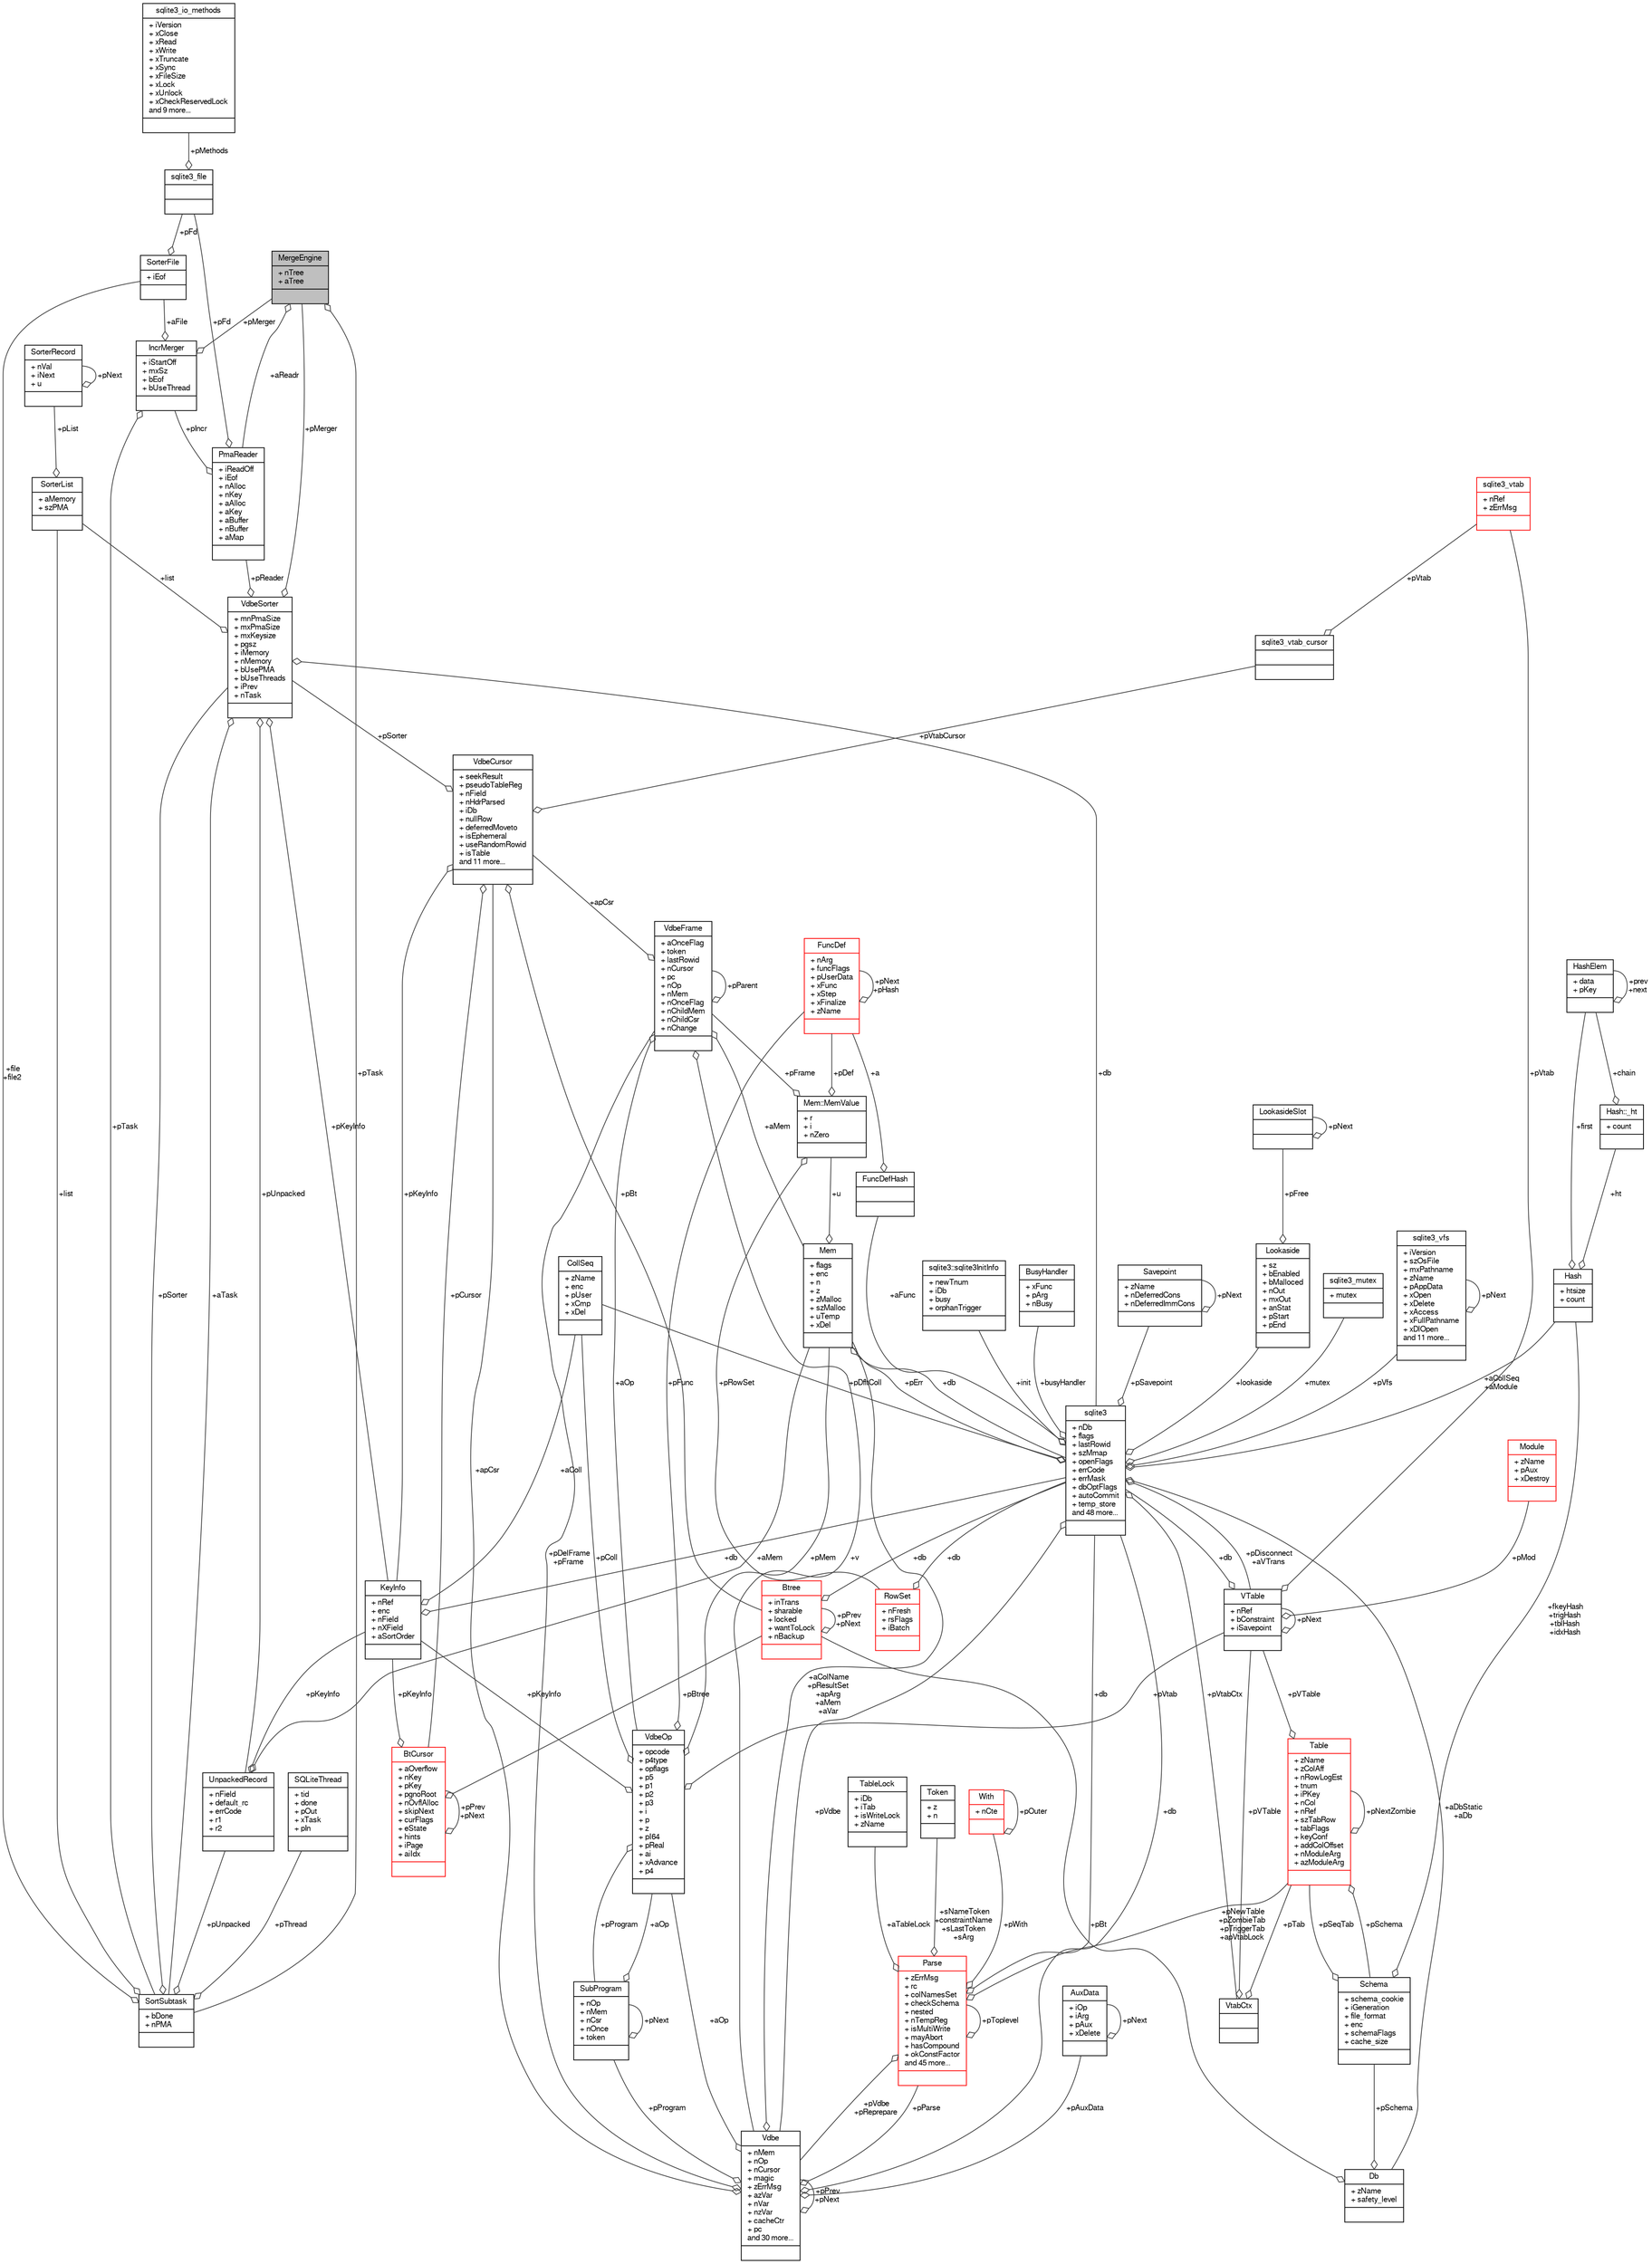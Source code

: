 digraph "MergeEngine"
{
  edge [fontname="FreeSans",fontsize="10",labelfontname="FreeSans",labelfontsize="10"];
  node [fontname="FreeSans",fontsize="10",shape=record];
  Node1 [label="{MergeEngine\n|+ nTree\l+ aTree\l|}",height=0.2,width=0.4,color="black", fillcolor="grey75", style="filled", fontcolor="black"];
  Node2 -> Node1 [color="grey25",fontsize="10",style="solid",label=" +aReadr" ,arrowhead="odiamond",fontname="FreeSans"];
  Node2 [label="{PmaReader\n|+ iReadOff\l+ iEof\l+ nAlloc\l+ nKey\l+ aAlloc\l+ aKey\l+ aBuffer\l+ nBuffer\l+ aMap\l|}",height=0.2,width=0.4,color="black", fillcolor="white", style="filled",URL="$structPmaReader.html"];
  Node3 -> Node2 [color="grey25",fontsize="10",style="solid",label=" +pFd" ,arrowhead="odiamond",fontname="FreeSans"];
  Node3 [label="{sqlite3_file\n||}",height=0.2,width=0.4,color="black", fillcolor="white", style="filled",URL="$structsqlite3__file.html"];
  Node4 -> Node3 [color="grey25",fontsize="10",style="solid",label=" +pMethods" ,arrowhead="odiamond",fontname="FreeSans"];
  Node4 [label="{sqlite3_io_methods\n|+ iVersion\l+ xClose\l+ xRead\l+ xWrite\l+ xTruncate\l+ xSync\l+ xFileSize\l+ xLock\l+ xUnlock\l+ xCheckReservedLock\land 9 more...\l|}",height=0.2,width=0.4,color="black", fillcolor="white", style="filled",URL="$structsqlite3__io__methods.html"];
  Node5 -> Node2 [color="grey25",fontsize="10",style="solid",label=" +pIncr" ,arrowhead="odiamond",fontname="FreeSans"];
  Node5 [label="{IncrMerger\n|+ iStartOff\l+ mxSz\l+ bEof\l+ bUseThread\l|}",height=0.2,width=0.4,color="black", fillcolor="white", style="filled",URL="$structIncrMerger.html"];
  Node1 -> Node5 [color="grey25",fontsize="10",style="solid",label=" +pMerger" ,arrowhead="odiamond",fontname="FreeSans"];
  Node6 -> Node5 [color="grey25",fontsize="10",style="solid",label=" +aFile" ,arrowhead="odiamond",fontname="FreeSans"];
  Node6 [label="{SorterFile\n|+ iEof\l|}",height=0.2,width=0.4,color="black", fillcolor="white", style="filled",URL="$structSorterFile.html"];
  Node3 -> Node6 [color="grey25",fontsize="10",style="solid",label=" +pFd" ,arrowhead="odiamond",fontname="FreeSans"];
  Node7 -> Node5 [color="grey25",fontsize="10",style="solid",label=" +pTask" ,arrowhead="odiamond",fontname="FreeSans"];
  Node7 [label="{SortSubtask\n|+ bDone\l+ nPMA\l|}",height=0.2,width=0.4,color="black", fillcolor="white", style="filled",URL="$structSortSubtask.html"];
  Node8 -> Node7 [color="grey25",fontsize="10",style="solid",label=" +list" ,arrowhead="odiamond",fontname="FreeSans"];
  Node8 [label="{SorterList\n|+ aMemory\l+ szPMA\l|}",height=0.2,width=0.4,color="black", fillcolor="white", style="filled",URL="$structSorterList.html"];
  Node9 -> Node8 [color="grey25",fontsize="10",style="solid",label=" +pList" ,arrowhead="odiamond",fontname="FreeSans"];
  Node9 [label="{SorterRecord\n|+ nVal\l+ iNext\l+ u\l|}",height=0.2,width=0.4,color="black", fillcolor="white", style="filled",URL="$structSorterRecord.html"];
  Node9 -> Node9 [color="grey25",fontsize="10",style="solid",label=" +pNext" ,arrowhead="odiamond",fontname="FreeSans"];
  Node10 -> Node7 [color="grey25",fontsize="10",style="solid",label=" +pSorter" ,arrowhead="odiamond",fontname="FreeSans"];
  Node10 [label="{VdbeSorter\n|+ mnPmaSize\l+ mxPmaSize\l+ mxKeysize\l+ pgsz\l+ iMemory\l+ nMemory\l+ bUsePMA\l+ bUseThreads\l+ iPrev\l+ nTask\l|}",height=0.2,width=0.4,color="black", fillcolor="white", style="filled",URL="$structVdbeSorter.html"];
  Node8 -> Node10 [color="grey25",fontsize="10",style="solid",label=" +list" ,arrowhead="odiamond",fontname="FreeSans"];
  Node11 -> Node10 [color="grey25",fontsize="10",style="solid",label=" +db" ,arrowhead="odiamond",fontname="FreeSans"];
  Node11 [label="{sqlite3\n|+ nDb\l+ flags\l+ lastRowid\l+ szMmap\l+ openFlags\l+ errCode\l+ errMask\l+ dbOptFlags\l+ autoCommit\l+ temp_store\land 48 more...\l|}",height=0.2,width=0.4,color="black", fillcolor="white", style="filled",URL="$structsqlite3.html"];
  Node12 -> Node11 [color="grey25",fontsize="10",style="solid",label=" +pErr" ,arrowhead="odiamond",fontname="FreeSans"];
  Node12 [label="{Mem\n|+ flags\l+ enc\l+ n\l+ z\l+ zMalloc\l+ szMalloc\l+ uTemp\l+ xDel\l|}",height=0.2,width=0.4,color="black", fillcolor="white", style="filled",URL="$structMem.html"];
  Node13 -> Node12 [color="grey25",fontsize="10",style="solid",label=" +u" ,arrowhead="odiamond",fontname="FreeSans"];
  Node13 [label="{Mem::MemValue\n|+ r\l+ i\l+ nZero\l|}",height=0.2,width=0.4,color="black", fillcolor="white", style="filled",URL="$unionMem_1_1MemValue.html"];
  Node14 -> Node13 [color="grey25",fontsize="10",style="solid",label=" +pFrame" ,arrowhead="odiamond",fontname="FreeSans"];
  Node14 [label="{VdbeFrame\n|+ aOnceFlag\l+ token\l+ lastRowid\l+ nCursor\l+ pc\l+ nOp\l+ nMem\l+ nOnceFlag\l+ nChildMem\l+ nChildCsr\l+ nChange\l|}",height=0.2,width=0.4,color="black", fillcolor="white", style="filled",URL="$structVdbeFrame.html"];
  Node12 -> Node14 [color="grey25",fontsize="10",style="solid",label=" +aMem" ,arrowhead="odiamond",fontname="FreeSans"];
  Node15 -> Node14 [color="grey25",fontsize="10",style="solid",label=" +v" ,arrowhead="odiamond",fontname="FreeSans"];
  Node15 [label="{Vdbe\n|+ nMem\l+ nOp\l+ nCursor\l+ magic\l+ zErrMsg\l+ azVar\l+ nVar\l+ nzVar\l+ cacheCtr\l+ pc\land 30 more...\l|}",height=0.2,width=0.4,color="black", fillcolor="white", style="filled",URL="$structVdbe.html"];
  Node15 -> Node15 [color="grey25",fontsize="10",style="solid",label=" +pPrev\n+pNext" ,arrowhead="odiamond",fontname="FreeSans"];
  Node12 -> Node15 [color="grey25",fontsize="10",style="solid",label=" +aColName\n+pResultSet\n+apArg\n+aMem\n+aVar" ,arrowhead="odiamond",fontname="FreeSans"];
  Node11 -> Node15 [color="grey25",fontsize="10",style="solid",label=" +db" ,arrowhead="odiamond",fontname="FreeSans"];
  Node14 -> Node15 [color="grey25",fontsize="10",style="solid",label=" +pDelFrame\n+pFrame" ,arrowhead="odiamond",fontname="FreeSans"];
  Node16 -> Node15 [color="grey25",fontsize="10",style="solid",label=" +pAuxData" ,arrowhead="odiamond",fontname="FreeSans"];
  Node16 [label="{AuxData\n|+ iOp\l+ iArg\l+ pAux\l+ xDelete\l|}",height=0.2,width=0.4,color="black", fillcolor="white", style="filled",URL="$structAuxData.html"];
  Node16 -> Node16 [color="grey25",fontsize="10",style="solid",label=" +pNext" ,arrowhead="odiamond",fontname="FreeSans"];
  Node17 -> Node15 [color="grey25",fontsize="10",style="solid",label=" +pProgram" ,arrowhead="odiamond",fontname="FreeSans"];
  Node17 [label="{SubProgram\n|+ nOp\l+ nMem\l+ nCsr\l+ nOnce\l+ token\l|}",height=0.2,width=0.4,color="black", fillcolor="white", style="filled",URL="$structSubProgram.html"];
  Node17 -> Node17 [color="grey25",fontsize="10",style="solid",label=" +pNext" ,arrowhead="odiamond",fontname="FreeSans"];
  Node18 -> Node17 [color="grey25",fontsize="10",style="solid",label=" +aOp" ,arrowhead="odiamond",fontname="FreeSans"];
  Node18 [label="{VdbeOp\n|+ opcode\l+ p4type\l+ opflags\l+ p5\l+ p1\l+ p2\l+ p3\l+ i\l+ p\l+ z\l+ pI64\l+ pReal\l+ ai\l+ xAdvance\l+ p4\l|}",height=0.2,width=0.4,color="black", fillcolor="white", style="filled",URL="$structVdbeOp.html"];
  Node12 -> Node18 [color="grey25",fontsize="10",style="solid",label=" +pMem" ,arrowhead="odiamond",fontname="FreeSans"];
  Node19 -> Node18 [color="grey25",fontsize="10",style="solid",label=" +pColl" ,arrowhead="odiamond",fontname="FreeSans"];
  Node19 [label="{CollSeq\n|+ zName\l+ enc\l+ pUser\l+ xCmp\l+ xDel\l|}",height=0.2,width=0.4,color="black", fillcolor="white", style="filled",URL="$structCollSeq.html"];
  Node20 -> Node18 [color="grey25",fontsize="10",style="solid",label=" +pVtab" ,arrowhead="odiamond",fontname="FreeSans"];
  Node20 [label="{VTable\n|+ nRef\l+ bConstraint\l+ iSavepoint\l|}",height=0.2,width=0.4,color="black", fillcolor="white", style="filled",URL="$structVTable.html"];
  Node11 -> Node20 [color="grey25",fontsize="10",style="solid",label=" +db" ,arrowhead="odiamond",fontname="FreeSans"];
  Node20 -> Node20 [color="grey25",fontsize="10",style="solid",label=" +pNext" ,arrowhead="odiamond",fontname="FreeSans"];
  Node21 -> Node20 [color="grey25",fontsize="10",style="solid",label=" +pMod" ,arrowhead="odiamond",fontname="FreeSans"];
  Node21 [label="{Module\n|+ zName\l+ pAux\l+ xDestroy\l|}",height=0.2,width=0.4,color="red", fillcolor="white", style="filled",URL="$structModule.html"];
  Node23 -> Node20 [color="grey25",fontsize="10",style="solid",label=" +pVtab" ,arrowhead="odiamond",fontname="FreeSans"];
  Node23 [label="{sqlite3_vtab\n|+ nRef\l+ zErrMsg\l|}",height=0.2,width=0.4,color="red", fillcolor="white", style="filled",URL="$structsqlite3__vtab.html"];
  Node17 -> Node18 [color="grey25",fontsize="10",style="solid",label=" +pProgram" ,arrowhead="odiamond",fontname="FreeSans"];
  Node24 -> Node18 [color="grey25",fontsize="10",style="solid",label=" +pKeyInfo" ,arrowhead="odiamond",fontname="FreeSans"];
  Node24 [label="{KeyInfo\n|+ nRef\l+ enc\l+ nField\l+ nXField\l+ aSortOrder\l|}",height=0.2,width=0.4,color="black", fillcolor="white", style="filled",URL="$structKeyInfo.html"];
  Node11 -> Node24 [color="grey25",fontsize="10",style="solid",label=" +db" ,arrowhead="odiamond",fontname="FreeSans"];
  Node19 -> Node24 [color="grey25",fontsize="10",style="solid",label=" +aColl" ,arrowhead="odiamond",fontname="FreeSans"];
  Node25 -> Node18 [color="grey25",fontsize="10",style="solid",label=" +pFunc" ,arrowhead="odiamond",fontname="FreeSans"];
  Node25 [label="{FuncDef\n|+ nArg\l+ funcFlags\l+ pUserData\l+ xFunc\l+ xStep\l+ xFinalize\l+ zName\l|}",height=0.2,width=0.4,color="red", fillcolor="white", style="filled",URL="$structFuncDef.html"];
  Node25 -> Node25 [color="grey25",fontsize="10",style="solid",label=" +pNext\n+pHash" ,arrowhead="odiamond",fontname="FreeSans"];
  Node27 -> Node15 [color="grey25",fontsize="10",style="solid",label=" +apCsr" ,arrowhead="odiamond",fontname="FreeSans"];
  Node27 [label="{VdbeCursor\n|+ seekResult\l+ pseudoTableReg\l+ nField\l+ nHdrParsed\l+ iDb\l+ nullRow\l+ deferredMoveto\l+ isEphemeral\l+ useRandomRowid\l+ isTable\land 11 more...\l|}",height=0.2,width=0.4,color="black", fillcolor="white", style="filled",URL="$structVdbeCursor.html"];
  Node28 -> Node27 [color="grey25",fontsize="10",style="solid",label=" +pCursor" ,arrowhead="odiamond",fontname="FreeSans"];
  Node28 [label="{BtCursor\n|+ aOverflow\l+ nKey\l+ pKey\l+ pgnoRoot\l+ nOvflAlloc\l+ skipNext\l+ curFlags\l+ eState\l+ hints\l+ iPage\l+ aiIdx\l|}",height=0.2,width=0.4,color="red", fillcolor="white", style="filled",URL="$structBtCursor.html"];
  Node28 -> Node28 [color="grey25",fontsize="10",style="solid",label=" +pPrev\n+pNext" ,arrowhead="odiamond",fontname="FreeSans"];
  Node24 -> Node28 [color="grey25",fontsize="10",style="solid",label=" +pKeyInfo" ,arrowhead="odiamond",fontname="FreeSans"];
  Node34 -> Node28 [color="grey25",fontsize="10",style="solid",label=" +pBtree" ,arrowhead="odiamond",fontname="FreeSans"];
  Node34 [label="{Btree\n|+ inTrans\l+ sharable\l+ locked\l+ wantToLock\l+ nBackup\l|}",height=0.2,width=0.4,color="red", fillcolor="white", style="filled",URL="$structBtree.html"];
  Node11 -> Node34 [color="grey25",fontsize="10",style="solid",label=" +db" ,arrowhead="odiamond",fontname="FreeSans"];
  Node34 -> Node34 [color="grey25",fontsize="10",style="solid",label=" +pPrev\n+pNext" ,arrowhead="odiamond",fontname="FreeSans"];
  Node45 -> Node27 [color="grey25",fontsize="10",style="solid",label=" +pVtabCursor" ,arrowhead="odiamond",fontname="FreeSans"];
  Node45 [label="{sqlite3_vtab_cursor\n||}",height=0.2,width=0.4,color="black", fillcolor="white", style="filled",URL="$structsqlite3__vtab__cursor.html"];
  Node23 -> Node45 [color="grey25",fontsize="10",style="solid",label=" +pVtab" ,arrowhead="odiamond",fontname="FreeSans"];
  Node10 -> Node27 [color="grey25",fontsize="10",style="solid",label=" +pSorter" ,arrowhead="odiamond",fontname="FreeSans"];
  Node24 -> Node27 [color="grey25",fontsize="10",style="solid",label=" +pKeyInfo" ,arrowhead="odiamond",fontname="FreeSans"];
  Node34 -> Node27 [color="grey25",fontsize="10",style="solid",label=" +pBt" ,arrowhead="odiamond",fontname="FreeSans"];
  Node46 -> Node15 [color="grey25",fontsize="10",style="solid",label=" +pParse" ,arrowhead="odiamond",fontname="FreeSans"];
  Node46 [label="{Parse\n|+ zErrMsg\l+ rc\l+ colNamesSet\l+ checkSchema\l+ nested\l+ nTempReg\l+ isMultiWrite\l+ mayAbort\l+ hasCompound\l+ okConstFactor\land 45 more...\l|}",height=0.2,width=0.4,color="red", fillcolor="white", style="filled",URL="$structParse.html"];
  Node15 -> Node46 [color="grey25",fontsize="10",style="solid",label=" +pVdbe\n+pReprepare" ,arrowhead="odiamond",fontname="FreeSans"];
  Node11 -> Node46 [color="grey25",fontsize="10",style="solid",label=" +db" ,arrowhead="odiamond",fontname="FreeSans"];
  Node47 -> Node46 [color="grey25",fontsize="10",style="solid",label=" +aTableLock" ,arrowhead="odiamond",fontname="FreeSans"];
  Node47 [label="{TableLock\n|+ iDb\l+ iTab\l+ isWriteLock\l+ zName\l|}",height=0.2,width=0.4,color="black", fillcolor="white", style="filled",URL="$structTableLock.html"];
  Node48 -> Node46 [color="grey25",fontsize="10",style="solid",label=" +sNameToken\n+constraintName\n+sLastToken\n+sArg" ,arrowhead="odiamond",fontname="FreeSans"];
  Node48 [label="{Token\n|+ z\l+ n\l|}",height=0.2,width=0.4,color="black", fillcolor="white", style="filled",URL="$structToken.html"];
  Node49 -> Node46 [color="grey25",fontsize="10",style="solid",label=" +pWith" ,arrowhead="odiamond",fontname="FreeSans"];
  Node49 [label="{With\n|+ nCte\l|}",height=0.2,width=0.4,color="red", fillcolor="white", style="filled",URL="$structWith.html"];
  Node49 -> Node49 [color="grey25",fontsize="10",style="solid",label=" +pOuter" ,arrowhead="odiamond",fontname="FreeSans"];
  Node55 -> Node46 [color="grey25",fontsize="10",style="solid",label=" +pNewTable\n+pZombieTab\n+pTriggerTab\n+apVtabLock" ,arrowhead="odiamond",fontname="FreeSans"];
  Node55 [label="{Table\n|+ zName\l+ zColAff\l+ nRowLogEst\l+ tnum\l+ iPKey\l+ nCol\l+ nRef\l+ szTabRow\l+ tabFlags\l+ keyConf\l+ addColOffset\l+ nModuleArg\l+ azModuleArg\l|}",height=0.2,width=0.4,color="red", fillcolor="white", style="filled",URL="$structTable.html"];
  Node56 -> Node55 [color="grey25",fontsize="10",style="solid",label=" +pSchema" ,arrowhead="odiamond",fontname="FreeSans"];
  Node56 [label="{Schema\n|+ schema_cookie\l+ iGeneration\l+ file_format\l+ enc\l+ schemaFlags\l+ cache_size\l|}",height=0.2,width=0.4,color="black", fillcolor="white", style="filled",URL="$structSchema.html"];
  Node55 -> Node56 [color="grey25",fontsize="10",style="solid",label=" +pSeqTab" ,arrowhead="odiamond",fontname="FreeSans"];
  Node57 -> Node56 [color="grey25",fontsize="10",style="solid",label=" +fkeyHash\n+trigHash\n+tblHash\n+idxHash" ,arrowhead="odiamond",fontname="FreeSans"];
  Node57 [label="{Hash\n|+ htsize\l+ count\l|}",height=0.2,width=0.4,color="black", fillcolor="white", style="filled",URL="$structHash.html"];
  Node58 -> Node57 [color="grey25",fontsize="10",style="solid",label=" +ht" ,arrowhead="odiamond",fontname="FreeSans"];
  Node58 [label="{Hash::_ht\n|+ count\l|}",height=0.2,width=0.4,color="black", fillcolor="white", style="filled",URL="$structHash_1_1__ht.html"];
  Node59 -> Node58 [color="grey25",fontsize="10",style="solid",label=" +chain" ,arrowhead="odiamond",fontname="FreeSans"];
  Node59 [label="{HashElem\n|+ data\l+ pKey\l|}",height=0.2,width=0.4,color="black", fillcolor="white", style="filled",URL="$structHashElem.html"];
  Node59 -> Node59 [color="grey25",fontsize="10",style="solid",label=" +prev\n+next" ,arrowhead="odiamond",fontname="FreeSans"];
  Node59 -> Node57 [color="grey25",fontsize="10",style="solid",label=" +first" ,arrowhead="odiamond",fontname="FreeSans"];
  Node20 -> Node55 [color="grey25",fontsize="10",style="solid",label=" +pVTable" ,arrowhead="odiamond",fontname="FreeSans"];
  Node55 -> Node55 [color="grey25",fontsize="10",style="solid",label=" +pNextZombie" ,arrowhead="odiamond",fontname="FreeSans"];
  Node46 -> Node46 [color="grey25",fontsize="10",style="solid",label=" +pToplevel" ,arrowhead="odiamond",fontname="FreeSans"];
  Node18 -> Node15 [color="grey25",fontsize="10",style="solid",label=" +aOp" ,arrowhead="odiamond",fontname="FreeSans"];
  Node14 -> Node14 [color="grey25",fontsize="10",style="solid",label=" +pParent" ,arrowhead="odiamond",fontname="FreeSans"];
  Node27 -> Node14 [color="grey25",fontsize="10",style="solid",label=" +apCsr" ,arrowhead="odiamond",fontname="FreeSans"];
  Node18 -> Node14 [color="grey25",fontsize="10",style="solid",label=" +aOp" ,arrowhead="odiamond",fontname="FreeSans"];
  Node76 -> Node13 [color="grey25",fontsize="10",style="solid",label=" +pRowSet" ,arrowhead="odiamond",fontname="FreeSans"];
  Node76 [label="{RowSet\n|+ nFresh\l+ rsFlags\l+ iBatch\l|}",height=0.2,width=0.4,color="red", fillcolor="white", style="filled",URL="$structRowSet.html"];
  Node11 -> Node76 [color="grey25",fontsize="10",style="solid",label=" +db" ,arrowhead="odiamond",fontname="FreeSans"];
  Node25 -> Node13 [color="grey25",fontsize="10",style="solid",label=" +pDef" ,arrowhead="odiamond",fontname="FreeSans"];
  Node11 -> Node12 [color="grey25",fontsize="10",style="solid",label=" +db" ,arrowhead="odiamond",fontname="FreeSans"];
  Node15 -> Node11 [color="grey25",fontsize="10",style="solid",label=" +pVdbe" ,arrowhead="odiamond",fontname="FreeSans"];
  Node79 -> Node11 [color="grey25",fontsize="10",style="solid",label=" +pSavepoint" ,arrowhead="odiamond",fontname="FreeSans"];
  Node79 [label="{Savepoint\n|+ zName\l+ nDeferredCons\l+ nDeferredImmCons\l|}",height=0.2,width=0.4,color="black", fillcolor="white", style="filled",URL="$structSavepoint.html"];
  Node79 -> Node79 [color="grey25",fontsize="10",style="solid",label=" +pNext" ,arrowhead="odiamond",fontname="FreeSans"];
  Node80 -> Node11 [color="grey25",fontsize="10",style="solid",label=" +aFunc" ,arrowhead="odiamond",fontname="FreeSans"];
  Node80 [label="{FuncDefHash\n||}",height=0.2,width=0.4,color="black", fillcolor="white", style="filled",URL="$structFuncDefHash.html"];
  Node25 -> Node80 [color="grey25",fontsize="10",style="solid",label=" +a" ,arrowhead="odiamond",fontname="FreeSans"];
  Node81 -> Node11 [color="grey25",fontsize="10",style="solid",label=" +lookaside" ,arrowhead="odiamond",fontname="FreeSans"];
  Node81 [label="{Lookaside\n|+ sz\l+ bEnabled\l+ bMalloced\l+ nOut\l+ mxOut\l+ anStat\l+ pStart\l+ pEnd\l|}",height=0.2,width=0.4,color="black", fillcolor="white", style="filled",URL="$structLookaside.html"];
  Node82 -> Node81 [color="grey25",fontsize="10",style="solid",label=" +pFree" ,arrowhead="odiamond",fontname="FreeSans"];
  Node82 [label="{LookasideSlot\n||}",height=0.2,width=0.4,color="black", fillcolor="white", style="filled",URL="$structLookasideSlot.html"];
  Node82 -> Node82 [color="grey25",fontsize="10",style="solid",label=" +pNext" ,arrowhead="odiamond",fontname="FreeSans"];
  Node32 -> Node11 [color="grey25",fontsize="10",style="solid",label=" +mutex" ,arrowhead="odiamond",fontname="FreeSans"];
  Node32 [label="{sqlite3_mutex\n|+ mutex\l|}",height=0.2,width=0.4,color="black", fillcolor="white", style="filled",URL="$structsqlite3__mutex.html"];
  Node41 -> Node11 [color="grey25",fontsize="10",style="solid",label=" +pVfs" ,arrowhead="odiamond",fontname="FreeSans"];
  Node41 [label="{sqlite3_vfs\n|+ iVersion\l+ szOsFile\l+ mxPathname\l+ zName\l+ pAppData\l+ xOpen\l+ xDelete\l+ xAccess\l+ xFullPathname\l+ xDlOpen\land 11 more...\l|}",height=0.2,width=0.4,color="black", fillcolor="white", style="filled",URL="$structsqlite3__vfs.html"];
  Node41 -> Node41 [color="grey25",fontsize="10",style="solid",label=" +pNext" ,arrowhead="odiamond",fontname="FreeSans"];
  Node83 -> Node11 [color="grey25",fontsize="10",style="solid",label=" +init" ,arrowhead="odiamond",fontname="FreeSans"];
  Node83 [label="{sqlite3::sqlite3InitInfo\n|+ newTnum\l+ iDb\l+ busy\l+ orphanTrigger\l|}",height=0.2,width=0.4,color="black", fillcolor="white", style="filled",URL="$structsqlite3_1_1sqlite3InitInfo.html"];
  Node84 -> Node11 [color="grey25",fontsize="10",style="solid",label=" +busyHandler" ,arrowhead="odiamond",fontname="FreeSans"];
  Node84 [label="{BusyHandler\n|+ xFunc\l+ pArg\l+ nBusy\l|}",height=0.2,width=0.4,color="black", fillcolor="white", style="filled",URL="$structBusyHandler.html"];
  Node85 -> Node11 [color="grey25",fontsize="10",style="solid",label=" +pVtabCtx" ,arrowhead="odiamond",fontname="FreeSans"];
  Node85 [label="{VtabCtx\n||}",height=0.2,width=0.4,color="black", fillcolor="white", style="filled",URL="$structVtabCtx.html"];
  Node20 -> Node85 [color="grey25",fontsize="10",style="solid",label=" +pVTable" ,arrowhead="odiamond",fontname="FreeSans"];
  Node55 -> Node85 [color="grey25",fontsize="10",style="solid",label=" +pTab" ,arrowhead="odiamond",fontname="FreeSans"];
  Node19 -> Node11 [color="grey25",fontsize="10",style="solid",label=" +pDfltColl" ,arrowhead="odiamond",fontname="FreeSans"];
  Node20 -> Node11 [color="grey25",fontsize="10",style="solid",label=" +pDisconnect\n+aVTrans" ,arrowhead="odiamond",fontname="FreeSans"];
  Node86 -> Node11 [color="grey25",fontsize="10",style="solid",label=" +aDbStatic\n+aDb" ,arrowhead="odiamond",fontname="FreeSans"];
  Node86 [label="{Db\n|+ zName\l+ safety_level\l|}",height=0.2,width=0.4,color="black", fillcolor="white", style="filled",URL="$structDb.html"];
  Node56 -> Node86 [color="grey25",fontsize="10",style="solid",label=" +pSchema" ,arrowhead="odiamond",fontname="FreeSans"];
  Node34 -> Node86 [color="grey25",fontsize="10",style="solid",label=" +pBt" ,arrowhead="odiamond",fontname="FreeSans"];
  Node57 -> Node11 [color="grey25",fontsize="10",style="solid",label=" +aCollSeq\n+aModule" ,arrowhead="odiamond",fontname="FreeSans"];
  Node1 -> Node10 [color="grey25",fontsize="10",style="solid",label=" +pMerger" ,arrowhead="odiamond",fontname="FreeSans"];
  Node2 -> Node10 [color="grey25",fontsize="10",style="solid",label=" +pReader" ,arrowhead="odiamond",fontname="FreeSans"];
  Node24 -> Node10 [color="grey25",fontsize="10",style="solid",label=" +pKeyInfo" ,arrowhead="odiamond",fontname="FreeSans"];
  Node87 -> Node10 [color="grey25",fontsize="10",style="solid",label=" +pUnpacked" ,arrowhead="odiamond",fontname="FreeSans"];
  Node87 [label="{UnpackedRecord\n|+ nField\l+ default_rc\l+ errCode\l+ r1\l+ r2\l|}",height=0.2,width=0.4,color="black", fillcolor="white", style="filled",URL="$structUnpackedRecord.html"];
  Node12 -> Node87 [color="grey25",fontsize="10",style="solid",label=" +aMem" ,arrowhead="odiamond",fontname="FreeSans"];
  Node24 -> Node87 [color="grey25",fontsize="10",style="solid",label=" +pKeyInfo" ,arrowhead="odiamond",fontname="FreeSans"];
  Node7 -> Node10 [color="grey25",fontsize="10",style="solid",label=" +aTask" ,arrowhead="odiamond",fontname="FreeSans"];
  Node88 -> Node7 [color="grey25",fontsize="10",style="solid",label=" +pThread" ,arrowhead="odiamond",fontname="FreeSans"];
  Node88 [label="{SQLiteThread\n|+ tid\l+ done\l+ pOut\l+ xTask\l+ pIn\l|}",height=0.2,width=0.4,color="black", fillcolor="white", style="filled",URL="$structSQLiteThread.html"];
  Node87 -> Node7 [color="grey25",fontsize="10",style="solid",label=" +pUnpacked" ,arrowhead="odiamond",fontname="FreeSans"];
  Node6 -> Node7 [color="grey25",fontsize="10",style="solid",label=" +file\n+file2" ,arrowhead="odiamond",fontname="FreeSans"];
  Node7 -> Node1 [color="grey25",fontsize="10",style="solid",label=" +pTask" ,arrowhead="odiamond",fontname="FreeSans"];
}
